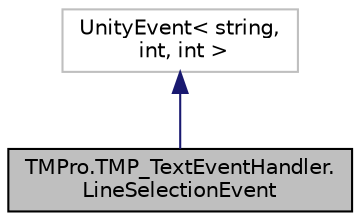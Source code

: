 digraph "TMPro.TMP_TextEventHandler.LineSelectionEvent"
{
  edge [fontname="Helvetica",fontsize="10",labelfontname="Helvetica",labelfontsize="10"];
  node [fontname="Helvetica",fontsize="10",shape=record];
  Node0 [label="TMPro.TMP_TextEventHandler.\lLineSelectionEvent",height=0.2,width=0.4,color="black", fillcolor="grey75", style="filled", fontcolor="black"];
  Node1 -> Node0 [dir="back",color="midnightblue",fontsize="10",style="solid"];
  Node1 [label="UnityEvent\< string,\l int, int \>",height=0.2,width=0.4,color="grey75", fillcolor="white", style="filled"];
}
